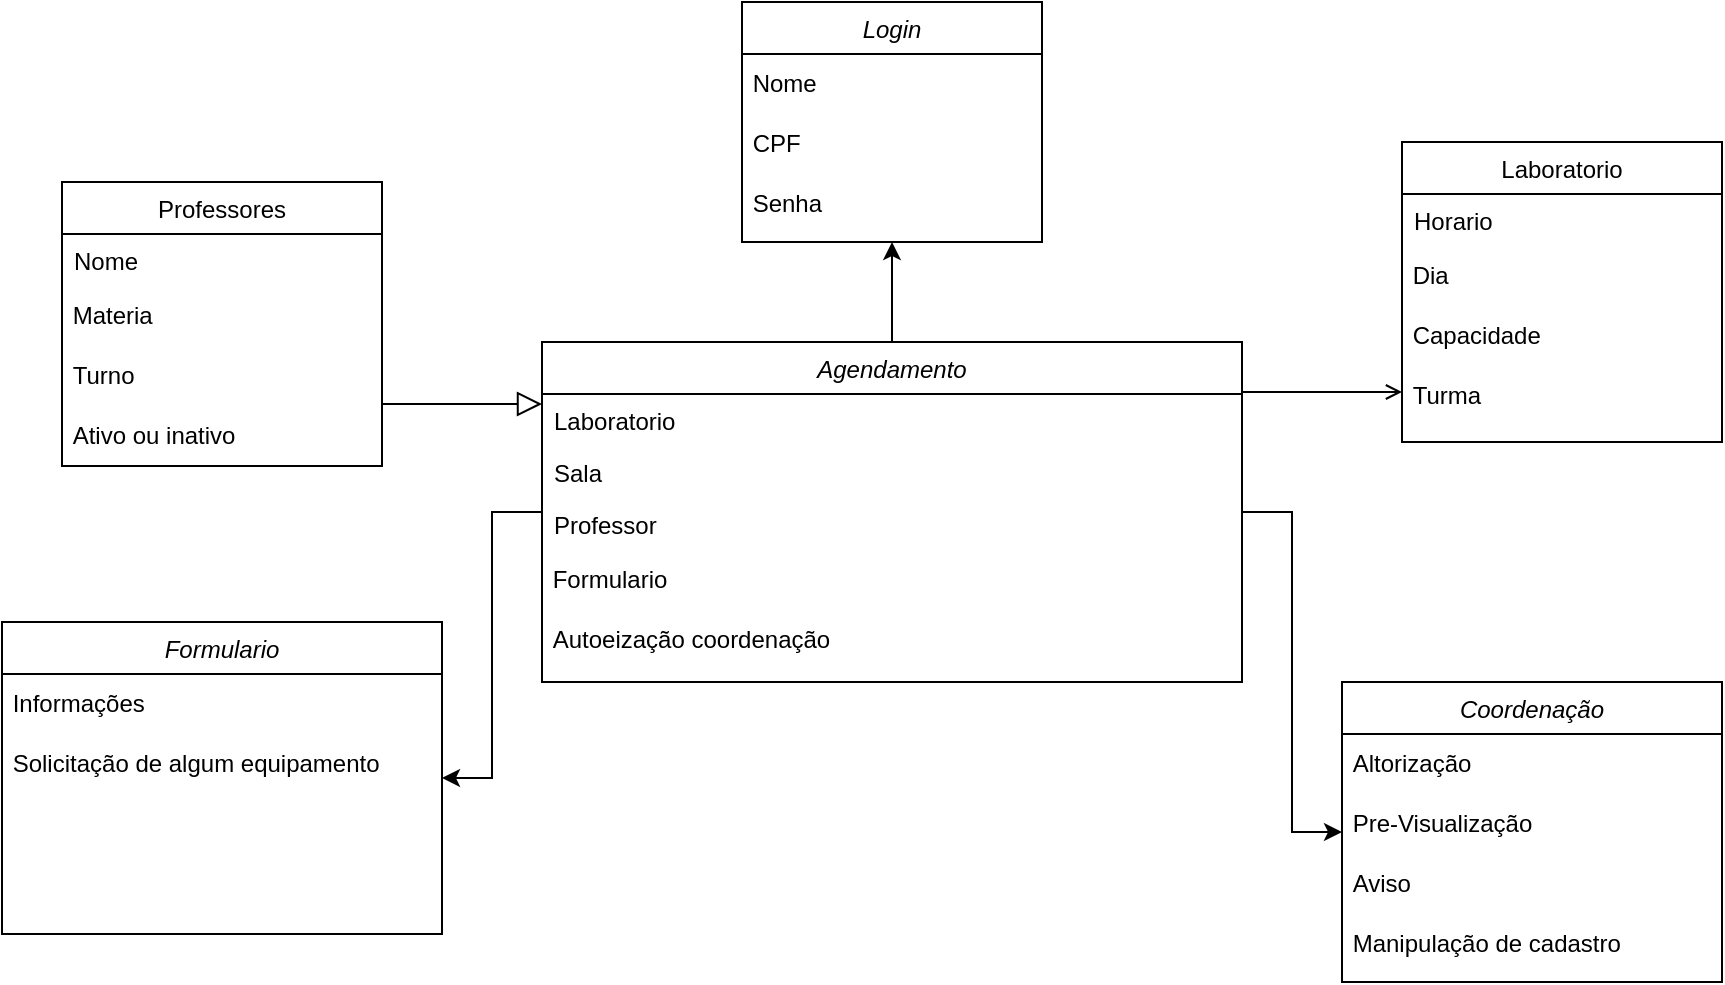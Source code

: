 <mxfile version="24.0.7" type="github">
  <diagram id="C5RBs43oDa-KdzZeNtuy" name="Page-1">
    <mxGraphModel dx="1877" dy="557" grid="1" gridSize="10" guides="1" tooltips="1" connect="1" arrows="1" fold="1" page="1" pageScale="1" pageWidth="827" pageHeight="1169" math="0" shadow="0">
      <root>
        <mxCell id="WIyWlLk6GJQsqaUBKTNV-0" />
        <mxCell id="WIyWlLk6GJQsqaUBKTNV-1" parent="WIyWlLk6GJQsqaUBKTNV-0" />
        <mxCell id="fzxSnTbDMh-TNILusM4c-29" value="" style="edgeStyle=orthogonalEdgeStyle;rounded=0;orthogonalLoop=1;jettySize=auto;html=1;" edge="1" parent="WIyWlLk6GJQsqaUBKTNV-1" source="zkfFHV4jXpPFQw0GAbJ--0" target="fzxSnTbDMh-TNILusM4c-23">
          <mxGeometry relative="1" as="geometry" />
        </mxCell>
        <mxCell id="fzxSnTbDMh-TNILusM4c-39" value="" style="edgeStyle=orthogonalEdgeStyle;rounded=0;orthogonalLoop=1;jettySize=auto;html=1;" edge="1" parent="WIyWlLk6GJQsqaUBKTNV-1" source="zkfFHV4jXpPFQw0GAbJ--0" target="fzxSnTbDMh-TNILusM4c-33">
          <mxGeometry relative="1" as="geometry" />
        </mxCell>
        <mxCell id="fzxSnTbDMh-TNILusM4c-51" value="" style="edgeStyle=orthogonalEdgeStyle;rounded=0;orthogonalLoop=1;jettySize=auto;html=1;" edge="1" parent="WIyWlLk6GJQsqaUBKTNV-1" source="zkfFHV4jXpPFQw0GAbJ--0" target="fzxSnTbDMh-TNILusM4c-45">
          <mxGeometry relative="1" as="geometry" />
        </mxCell>
        <mxCell id="zkfFHV4jXpPFQw0GAbJ--0" value="Agendamento" style="swimlane;fontStyle=2;align=center;verticalAlign=top;childLayout=stackLayout;horizontal=1;startSize=26;horizontalStack=0;resizeParent=1;resizeLast=0;collapsible=1;marginBottom=0;rounded=0;shadow=0;strokeWidth=1;" parent="WIyWlLk6GJQsqaUBKTNV-1" vertex="1">
          <mxGeometry x="160" y="170" width="350" height="170" as="geometry">
            <mxRectangle x="230" y="140" width="160" height="26" as="alternateBounds" />
          </mxGeometry>
        </mxCell>
        <mxCell id="zkfFHV4jXpPFQw0GAbJ--1" value="Laboratorio" style="text;align=left;verticalAlign=top;spacingLeft=4;spacingRight=4;overflow=hidden;rotatable=0;points=[[0,0.5],[1,0.5]];portConstraint=eastwest;" parent="zkfFHV4jXpPFQw0GAbJ--0" vertex="1">
          <mxGeometry y="26" width="350" height="26" as="geometry" />
        </mxCell>
        <mxCell id="zkfFHV4jXpPFQw0GAbJ--2" value="Sala" style="text;align=left;verticalAlign=top;spacingLeft=4;spacingRight=4;overflow=hidden;rotatable=0;points=[[0,0.5],[1,0.5]];portConstraint=eastwest;rounded=0;shadow=0;html=0;" parent="zkfFHV4jXpPFQw0GAbJ--0" vertex="1">
          <mxGeometry y="52" width="350" height="26" as="geometry" />
        </mxCell>
        <mxCell id="zkfFHV4jXpPFQw0GAbJ--5" value="Professor&#xa;" style="text;align=left;verticalAlign=top;spacingLeft=4;spacingRight=4;overflow=hidden;rotatable=0;points=[[0,0.5],[1,0.5]];portConstraint=eastwest;" parent="zkfFHV4jXpPFQw0GAbJ--0" vertex="1">
          <mxGeometry y="78" width="350" height="26" as="geometry" />
        </mxCell>
        <mxCell id="fzxSnTbDMh-TNILusM4c-0" value="&amp;nbsp;Formulario&amp;nbsp; &amp;nbsp; &amp;nbsp; &amp;nbsp; &amp;nbsp; &amp;nbsp; &amp;nbsp; &amp;nbsp; &amp;nbsp; &amp;nbsp; &amp;nbsp; &amp;nbsp; &amp;nbsp; &amp;nbsp; &amp;nbsp; &amp;nbsp; &amp;nbsp; &amp;nbsp; &amp;nbsp; &amp;nbsp; &amp;nbsp; &amp;nbsp; &amp;nbsp; &amp;nbsp; &amp;nbsp; &amp;nbsp; &amp;nbsp; &amp;nbsp; &amp;nbsp;&amp;nbsp;" style="text;html=1;align=left;verticalAlign=middle;resizable=0;points=[];autosize=1;strokeColor=none;fillColor=none;" vertex="1" parent="zkfFHV4jXpPFQw0GAbJ--0">
          <mxGeometry y="104" width="350" height="30" as="geometry" />
        </mxCell>
        <mxCell id="fzxSnTbDMh-TNILusM4c-5" value="&amp;nbsp;Autoeização coordenação&amp;nbsp; &amp;nbsp; &amp;nbsp; &amp;nbsp; &amp;nbsp; &amp;nbsp; &amp;nbsp; &amp;nbsp; &amp;nbsp; &amp;nbsp; &amp;nbsp; &amp;nbsp; &amp;nbsp; &amp;nbsp; &amp;nbsp; &amp;nbsp; &amp;nbsp; &amp;nbsp; &amp;nbsp; &amp;nbsp; &amp;nbsp; &amp;nbsp; &amp;nbsp; &amp;nbsp; &amp;nbsp; &amp;nbsp; &amp;nbsp; &amp;nbsp;&amp;nbsp;" style="text;html=1;align=left;verticalAlign=middle;resizable=0;points=[];autosize=1;strokeColor=none;fillColor=none;" vertex="1" parent="zkfFHV4jXpPFQw0GAbJ--0">
          <mxGeometry y="134" width="350" height="30" as="geometry" />
        </mxCell>
        <mxCell id="zkfFHV4jXpPFQw0GAbJ--6" value="Professores" style="swimlane;fontStyle=0;align=center;verticalAlign=top;childLayout=stackLayout;horizontal=1;startSize=26;horizontalStack=0;resizeParent=1;resizeLast=0;collapsible=1;marginBottom=0;rounded=0;shadow=0;strokeWidth=1;" parent="WIyWlLk6GJQsqaUBKTNV-1" vertex="1">
          <mxGeometry x="-80" y="90" width="160" height="142" as="geometry">
            <mxRectangle x="130" y="380" width="160" height="26" as="alternateBounds" />
          </mxGeometry>
        </mxCell>
        <mxCell id="zkfFHV4jXpPFQw0GAbJ--7" value="Nome" style="text;align=left;verticalAlign=top;spacingLeft=4;spacingRight=4;overflow=hidden;rotatable=0;points=[[0,0.5],[1,0.5]];portConstraint=eastwest;" parent="zkfFHV4jXpPFQw0GAbJ--6" vertex="1">
          <mxGeometry y="26" width="160" height="26" as="geometry" />
        </mxCell>
        <mxCell id="fzxSnTbDMh-TNILusM4c-10" value="&amp;nbsp;Materia" style="text;html=1;align=left;verticalAlign=middle;resizable=0;points=[];autosize=1;strokeColor=none;fillColor=none;" vertex="1" parent="zkfFHV4jXpPFQw0GAbJ--6">
          <mxGeometry y="52" width="160" height="30" as="geometry" />
        </mxCell>
        <mxCell id="fzxSnTbDMh-TNILusM4c-16" value="&amp;nbsp;Turno" style="text;html=1;align=left;verticalAlign=middle;resizable=0;points=[];autosize=1;strokeColor=none;fillColor=none;" vertex="1" parent="zkfFHV4jXpPFQw0GAbJ--6">
          <mxGeometry y="82" width="160" height="30" as="geometry" />
        </mxCell>
        <mxCell id="fzxSnTbDMh-TNILusM4c-17" value="&amp;nbsp;Ativo ou inativo" style="text;html=1;align=left;verticalAlign=middle;resizable=0;points=[];autosize=1;strokeColor=none;fillColor=none;" vertex="1" parent="zkfFHV4jXpPFQw0GAbJ--6">
          <mxGeometry y="112" width="160" height="30" as="geometry" />
        </mxCell>
        <mxCell id="zkfFHV4jXpPFQw0GAbJ--12" value="" style="endArrow=block;endSize=10;endFill=0;shadow=0;strokeWidth=1;rounded=0;curved=0;edgeStyle=elbowEdgeStyle;elbow=vertical;" parent="WIyWlLk6GJQsqaUBKTNV-1" source="zkfFHV4jXpPFQw0GAbJ--6" target="zkfFHV4jXpPFQw0GAbJ--0" edge="1">
          <mxGeometry width="160" relative="1" as="geometry">
            <mxPoint x="200" y="203" as="sourcePoint" />
            <mxPoint x="200" y="203" as="targetPoint" />
          </mxGeometry>
        </mxCell>
        <mxCell id="zkfFHV4jXpPFQw0GAbJ--17" value="Laboratorio" style="swimlane;fontStyle=0;align=center;verticalAlign=top;childLayout=stackLayout;horizontal=1;startSize=26;horizontalStack=0;resizeParent=1;resizeLast=0;collapsible=1;marginBottom=0;rounded=0;shadow=0;strokeWidth=1;" parent="WIyWlLk6GJQsqaUBKTNV-1" vertex="1">
          <mxGeometry x="590" y="70" width="160" height="150" as="geometry">
            <mxRectangle x="550" y="140" width="160" height="26" as="alternateBounds" />
          </mxGeometry>
        </mxCell>
        <mxCell id="zkfFHV4jXpPFQw0GAbJ--18" value="Horario " style="text;align=left;verticalAlign=top;spacingLeft=4;spacingRight=4;overflow=hidden;rotatable=0;points=[[0,0.5],[1,0.5]];portConstraint=eastwest;" parent="zkfFHV4jXpPFQw0GAbJ--17" vertex="1">
          <mxGeometry y="26" width="160" height="26" as="geometry" />
        </mxCell>
        <mxCell id="fzxSnTbDMh-TNILusM4c-14" value="&amp;nbsp;Dia" style="text;html=1;align=left;verticalAlign=middle;resizable=0;points=[];autosize=1;strokeColor=none;fillColor=none;" vertex="1" parent="zkfFHV4jXpPFQw0GAbJ--17">
          <mxGeometry y="52" width="160" height="30" as="geometry" />
        </mxCell>
        <mxCell id="fzxSnTbDMh-TNILusM4c-18" value="&amp;nbsp;Capacidade" style="text;html=1;align=left;verticalAlign=middle;resizable=0;points=[];autosize=1;strokeColor=none;fillColor=none;" vertex="1" parent="zkfFHV4jXpPFQw0GAbJ--17">
          <mxGeometry y="82" width="160" height="30" as="geometry" />
        </mxCell>
        <mxCell id="fzxSnTbDMh-TNILusM4c-19" value="&amp;nbsp;Turma" style="text;html=1;align=left;verticalAlign=middle;resizable=0;points=[];autosize=1;strokeColor=none;fillColor=none;" vertex="1" parent="zkfFHV4jXpPFQw0GAbJ--17">
          <mxGeometry y="112" width="160" height="30" as="geometry" />
        </mxCell>
        <mxCell id="zkfFHV4jXpPFQw0GAbJ--26" value="" style="endArrow=open;shadow=0;strokeWidth=1;rounded=0;curved=0;endFill=1;edgeStyle=elbowEdgeStyle;elbow=vertical;" parent="WIyWlLk6GJQsqaUBKTNV-1" source="zkfFHV4jXpPFQw0GAbJ--0" target="zkfFHV4jXpPFQw0GAbJ--17" edge="1">
          <mxGeometry x="0.5" y="41" relative="1" as="geometry">
            <mxPoint x="380" y="192" as="sourcePoint" />
            <mxPoint x="540" y="192" as="targetPoint" />
            <mxPoint x="-40" y="32" as="offset" />
          </mxGeometry>
        </mxCell>
        <mxCell id="fzxSnTbDMh-TNILusM4c-23" value="Formulario" style="swimlane;fontStyle=2;align=center;verticalAlign=top;childLayout=stackLayout;horizontal=1;startSize=26;horizontalStack=0;resizeParent=1;resizeLast=0;collapsible=1;marginBottom=0;rounded=0;shadow=0;strokeWidth=1;" vertex="1" parent="WIyWlLk6GJQsqaUBKTNV-1">
          <mxGeometry x="-110" y="310" width="220" height="156" as="geometry">
            <mxRectangle x="230" y="140" width="160" height="26" as="alternateBounds" />
          </mxGeometry>
        </mxCell>
        <mxCell id="fzxSnTbDMh-TNILusM4c-30" value="&amp;nbsp;Informações" style="text;html=1;align=left;verticalAlign=middle;resizable=0;points=[];autosize=1;strokeColor=none;fillColor=none;" vertex="1" parent="fzxSnTbDMh-TNILusM4c-23">
          <mxGeometry y="26" width="220" height="30" as="geometry" />
        </mxCell>
        <mxCell id="fzxSnTbDMh-TNILusM4c-31" value="&amp;nbsp;Solicitação de algum equipamento" style="text;html=1;align=left;verticalAlign=middle;resizable=0;points=[];autosize=1;strokeColor=none;fillColor=none;" vertex="1" parent="fzxSnTbDMh-TNILusM4c-23">
          <mxGeometry y="56" width="220" height="30" as="geometry" />
        </mxCell>
        <mxCell id="fzxSnTbDMh-TNILusM4c-33" value="Login" style="swimlane;fontStyle=2;align=center;verticalAlign=top;childLayout=stackLayout;horizontal=1;startSize=26;horizontalStack=0;resizeParent=1;resizeLast=0;collapsible=1;marginBottom=0;rounded=0;shadow=0;strokeWidth=1;" vertex="1" parent="WIyWlLk6GJQsqaUBKTNV-1">
          <mxGeometry x="260" width="150" height="120" as="geometry">
            <mxRectangle x="230" y="140" width="160" height="26" as="alternateBounds" />
          </mxGeometry>
        </mxCell>
        <mxCell id="fzxSnTbDMh-TNILusM4c-40" value="&amp;nbsp;Nome" style="text;html=1;align=left;verticalAlign=middle;resizable=0;points=[];autosize=1;strokeColor=none;fillColor=none;" vertex="1" parent="fzxSnTbDMh-TNILusM4c-33">
          <mxGeometry y="26" width="150" height="30" as="geometry" />
        </mxCell>
        <mxCell id="fzxSnTbDMh-TNILusM4c-41" value="&amp;nbsp;CPF" style="text;html=1;align=left;verticalAlign=middle;resizable=0;points=[];autosize=1;strokeColor=none;fillColor=none;" vertex="1" parent="fzxSnTbDMh-TNILusM4c-33">
          <mxGeometry y="56" width="150" height="30" as="geometry" />
        </mxCell>
        <mxCell id="fzxSnTbDMh-TNILusM4c-42" value="&amp;nbsp;Senha" style="text;html=1;align=left;verticalAlign=middle;resizable=0;points=[];autosize=1;strokeColor=none;fillColor=none;" vertex="1" parent="fzxSnTbDMh-TNILusM4c-33">
          <mxGeometry y="86" width="150" height="30" as="geometry" />
        </mxCell>
        <mxCell id="fzxSnTbDMh-TNILusM4c-45" value="Coordenação" style="swimlane;fontStyle=2;align=center;verticalAlign=top;childLayout=stackLayout;horizontal=1;startSize=26;horizontalStack=0;resizeParent=1;resizeLast=0;collapsible=1;marginBottom=0;rounded=0;shadow=0;strokeWidth=1;" vertex="1" parent="WIyWlLk6GJQsqaUBKTNV-1">
          <mxGeometry x="560" y="340" width="190" height="150" as="geometry">
            <mxRectangle x="230" y="140" width="160" height="26" as="alternateBounds" />
          </mxGeometry>
        </mxCell>
        <mxCell id="fzxSnTbDMh-TNILusM4c-52" value="&amp;nbsp;Altorização" style="text;html=1;align=left;verticalAlign=middle;resizable=0;points=[];autosize=1;strokeColor=none;fillColor=none;" vertex="1" parent="fzxSnTbDMh-TNILusM4c-45">
          <mxGeometry y="26" width="190" height="30" as="geometry" />
        </mxCell>
        <mxCell id="fzxSnTbDMh-TNILusM4c-53" value="&amp;nbsp;Pre-Visualização" style="text;html=1;align=left;verticalAlign=middle;resizable=0;points=[];autosize=1;strokeColor=none;fillColor=none;" vertex="1" parent="fzxSnTbDMh-TNILusM4c-45">
          <mxGeometry y="56" width="190" height="30" as="geometry" />
        </mxCell>
        <mxCell id="fzxSnTbDMh-TNILusM4c-54" value="&amp;nbsp;Aviso" style="text;html=1;align=left;verticalAlign=middle;resizable=0;points=[];autosize=1;strokeColor=none;fillColor=none;" vertex="1" parent="fzxSnTbDMh-TNILusM4c-45">
          <mxGeometry y="86" width="190" height="30" as="geometry" />
        </mxCell>
        <mxCell id="fzxSnTbDMh-TNILusM4c-55" value="&amp;nbsp;Manipulação de cadastro" style="text;html=1;align=left;verticalAlign=middle;resizable=0;points=[];autosize=1;strokeColor=none;fillColor=none;" vertex="1" parent="fzxSnTbDMh-TNILusM4c-45">
          <mxGeometry y="116" width="190" height="30" as="geometry" />
        </mxCell>
      </root>
    </mxGraphModel>
  </diagram>
</mxfile>
